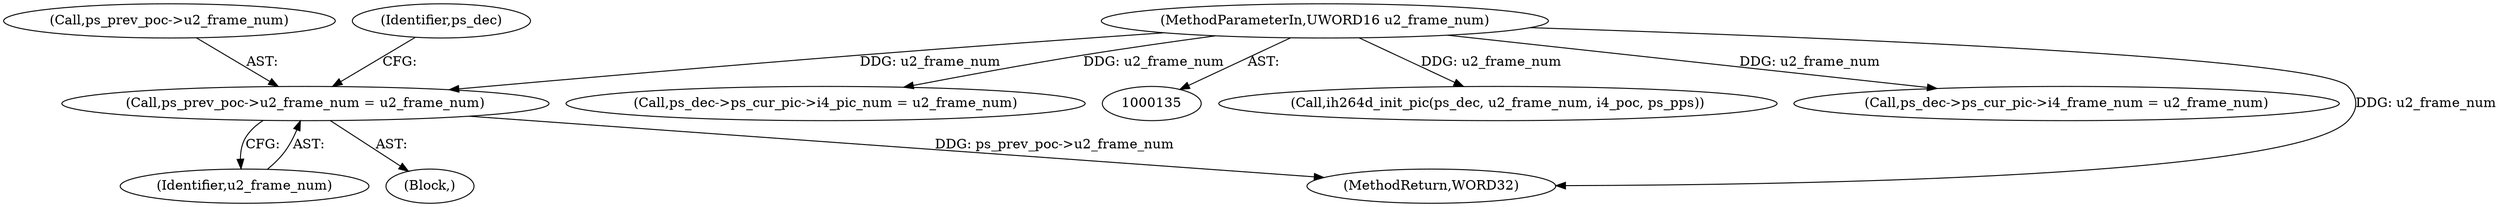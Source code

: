 digraph "0_Android_f634481e940421020e52f511c1fb34aac1db4b2f@pointer" {
"1000252" [label="(Call,ps_prev_poc->u2_frame_num = u2_frame_num)"];
"1000139" [label="(MethodParameterIn,UWORD16 u2_frame_num)"];
"1000141" [label="(Block,)"];
"1000590" [label="(Call,ih264d_init_pic(ps_dec, u2_frame_num, i4_poc, ps_pps))"];
"1000256" [label="(Identifier,u2_frame_num)"];
"1000253" [label="(Call,ps_prev_poc->u2_frame_num)"];
"1000139" [label="(MethodParameterIn,UWORD16 u2_frame_num)"];
"1001186" [label="(Call,ps_dec->ps_cur_pic->i4_frame_num = u2_frame_num)"];
"1001193" [label="(Call,ps_dec->ps_cur_pic->i4_pic_num = u2_frame_num)"];
"1002154" [label="(MethodReturn,WORD32)"];
"1000259" [label="(Identifier,ps_dec)"];
"1000252" [label="(Call,ps_prev_poc->u2_frame_num = u2_frame_num)"];
"1000252" -> "1000141"  [label="AST: "];
"1000252" -> "1000256"  [label="CFG: "];
"1000253" -> "1000252"  [label="AST: "];
"1000256" -> "1000252"  [label="AST: "];
"1000259" -> "1000252"  [label="CFG: "];
"1000252" -> "1002154"  [label="DDG: ps_prev_poc->u2_frame_num"];
"1000139" -> "1000252"  [label="DDG: u2_frame_num"];
"1000139" -> "1000135"  [label="AST: "];
"1000139" -> "1002154"  [label="DDG: u2_frame_num"];
"1000139" -> "1000590"  [label="DDG: u2_frame_num"];
"1000139" -> "1001186"  [label="DDG: u2_frame_num"];
"1000139" -> "1001193"  [label="DDG: u2_frame_num"];
}
